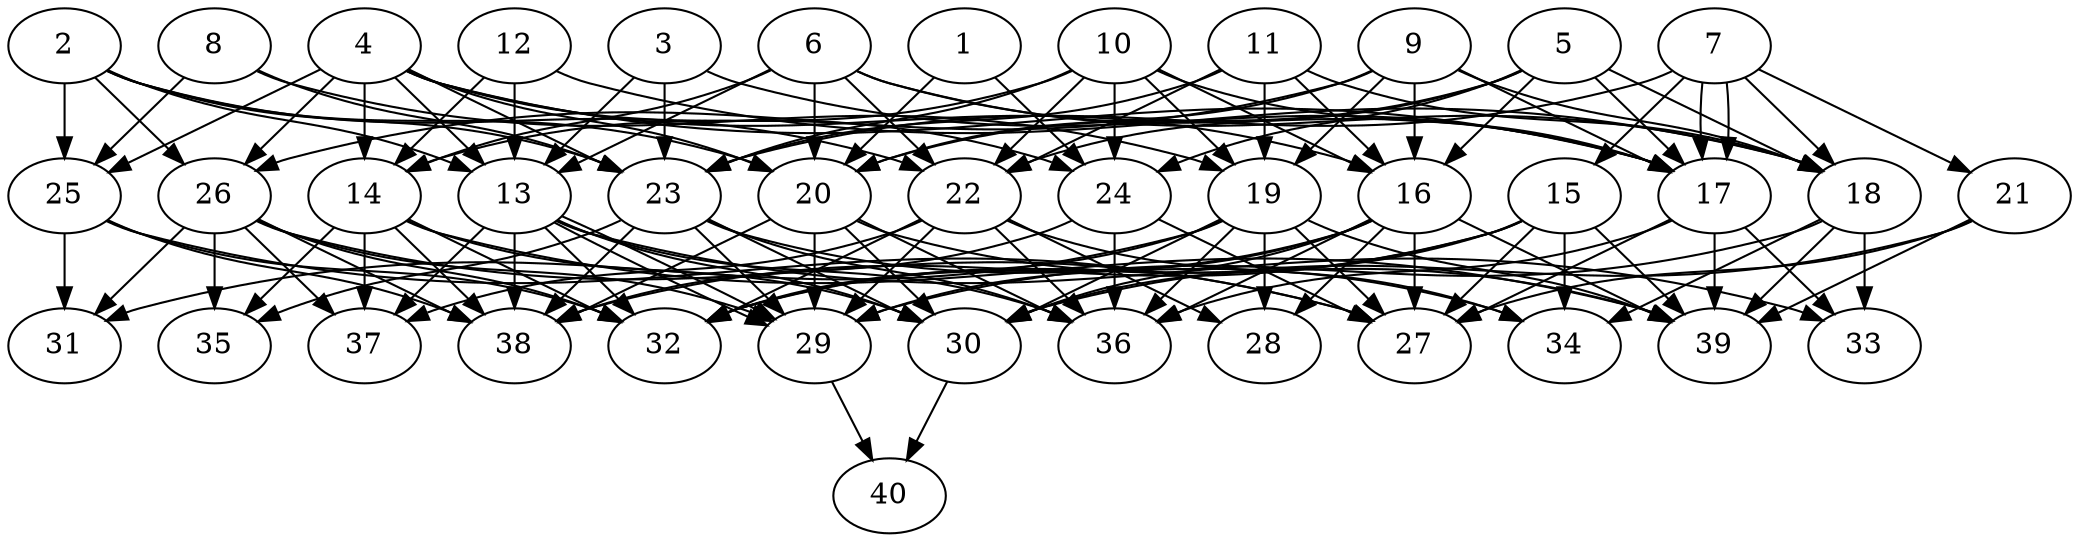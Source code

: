 // DAG automatically generated by daggen at Thu Oct  3 14:06:49 2019
// ./daggen --dot -n 40 --ccr 0.4 --fat 0.7 --regular 0.7 --density 0.6 --mindata 5242880 --maxdata 52428800 
digraph G {
  1 [size="95221760", alpha="0.16", expect_size="38088704"] 
  1 -> 20 [size ="38088704"]
  1 -> 24 [size ="38088704"]
  2 [size="130452480", alpha="0.18", expect_size="52180992"] 
  2 -> 13 [size ="52180992"]
  2 -> 20 [size ="52180992"]
  2 -> 22 [size ="52180992"]
  2 -> 23 [size ="52180992"]
  2 -> 25 [size ="52180992"]
  2 -> 26 [size ="52180992"]
  3 [size="80560640", alpha="0.07", expect_size="32224256"] 
  3 -> 13 [size ="32224256"]
  3 -> 17 [size ="32224256"]
  3 -> 23 [size ="32224256"]
  4 [size="104540160", alpha="0.15", expect_size="41816064"] 
  4 -> 13 [size ="41816064"]
  4 -> 14 [size ="41816064"]
  4 -> 16 [size ="41816064"]
  4 -> 17 [size ="41816064"]
  4 -> 20 [size ="41816064"]
  4 -> 23 [size ="41816064"]
  4 -> 24 [size ="41816064"]
  4 -> 25 [size ="41816064"]
  4 -> 26 [size ="41816064"]
  5 [size="61770240", alpha="0.14", expect_size="24708096"] 
  5 -> 16 [size ="24708096"]
  5 -> 17 [size ="24708096"]
  5 -> 18 [size ="24708096"]
  5 -> 20 [size ="24708096"]
  5 -> 22 [size ="24708096"]
  5 -> 24 [size ="24708096"]
  6 [size="56314880", alpha="0.01", expect_size="22525952"] 
  6 -> 13 [size ="22525952"]
  6 -> 14 [size ="22525952"]
  6 -> 17 [size ="22525952"]
  6 -> 18 [size ="22525952"]
  6 -> 20 [size ="22525952"]
  6 -> 22 [size ="22525952"]
  7 [size="123781120", alpha="0.08", expect_size="49512448"] 
  7 -> 15 [size ="49512448"]
  7 -> 17 [size ="49512448"]
  7 -> 17 [size ="49512448"]
  7 -> 18 [size ="49512448"]
  7 -> 21 [size ="49512448"]
  7 -> 23 [size ="49512448"]
  8 [size="121118720", alpha="0.03", expect_size="48447488"] 
  8 -> 19 [size ="48447488"]
  8 -> 23 [size ="48447488"]
  8 -> 25 [size ="48447488"]
  9 [size="105036800", alpha="0.04", expect_size="42014720"] 
  9 -> 16 [size ="42014720"]
  9 -> 17 [size ="42014720"]
  9 -> 18 [size ="42014720"]
  9 -> 19 [size ="42014720"]
  9 -> 20 [size ="42014720"]
  9 -> 26 [size ="42014720"]
  10 [size="37271040", alpha="0.16", expect_size="14908416"] 
  10 -> 14 [size ="14908416"]
  10 -> 16 [size ="14908416"]
  10 -> 17 [size ="14908416"]
  10 -> 19 [size ="14908416"]
  10 -> 22 [size ="14908416"]
  10 -> 23 [size ="14908416"]
  10 -> 24 [size ="14908416"]
  11 [size="123755520", alpha="0.06", expect_size="49502208"] 
  11 -> 16 [size ="49502208"]
  11 -> 18 [size ="49502208"]
  11 -> 19 [size ="49502208"]
  11 -> 22 [size ="49502208"]
  11 -> 23 [size ="49502208"]
  12 [size="101944320", alpha="0.13", expect_size="40777728"] 
  12 -> 13 [size ="40777728"]
  12 -> 14 [size ="40777728"]
  12 -> 18 [size ="40777728"]
  13 [size="92065280", alpha="0.10", expect_size="36826112"] 
  13 -> 29 [size ="36826112"]
  13 -> 29 [size ="36826112"]
  13 -> 30 [size ="36826112"]
  13 -> 32 [size ="36826112"]
  13 -> 33 [size ="36826112"]
  13 -> 36 [size ="36826112"]
  13 -> 37 [size ="36826112"]
  13 -> 38 [size ="36826112"]
  14 [size="15585280", alpha="0.06", expect_size="6234112"] 
  14 -> 30 [size ="6234112"]
  14 -> 32 [size ="6234112"]
  14 -> 35 [size ="6234112"]
  14 -> 37 [size ="6234112"]
  14 -> 38 [size ="6234112"]
  14 -> 39 [size ="6234112"]
  15 [size="104775680", alpha="0.20", expect_size="41910272"] 
  15 -> 27 [size ="41910272"]
  15 -> 30 [size ="41910272"]
  15 -> 32 [size ="41910272"]
  15 -> 34 [size ="41910272"]
  15 -> 38 [size ="41910272"]
  15 -> 39 [size ="41910272"]
  16 [size="66631680", alpha="0.16", expect_size="26652672"] 
  16 -> 27 [size ="26652672"]
  16 -> 28 [size ="26652672"]
  16 -> 29 [size ="26652672"]
  16 -> 30 [size ="26652672"]
  16 -> 32 [size ="26652672"]
  16 -> 36 [size ="26652672"]
  16 -> 39 [size ="26652672"]
  17 [size="74252800", alpha="0.20", expect_size="29701120"] 
  17 -> 27 [size ="29701120"]
  17 -> 33 [size ="29701120"]
  17 -> 36 [size ="29701120"]
  17 -> 39 [size ="29701120"]
  18 [size="120360960", alpha="0.15", expect_size="48144384"] 
  18 -> 29 [size ="48144384"]
  18 -> 33 [size ="48144384"]
  18 -> 34 [size ="48144384"]
  18 -> 39 [size ="48144384"]
  19 [size="21888000", alpha="0.08", expect_size="8755200"] 
  19 -> 27 [size ="8755200"]
  19 -> 28 [size ="8755200"]
  19 -> 30 [size ="8755200"]
  19 -> 31 [size ="8755200"]
  19 -> 32 [size ="8755200"]
  19 -> 36 [size ="8755200"]
  19 -> 39 [size ="8755200"]
  20 [size="43709440", alpha="0.15", expect_size="17483776"] 
  20 -> 29 [size ="17483776"]
  20 -> 30 [size ="17483776"]
  20 -> 36 [size ="17483776"]
  20 -> 38 [size ="17483776"]
  20 -> 39 [size ="17483776"]
  21 [size="19578880", alpha="0.16", expect_size="7831552"] 
  21 -> 27 [size ="7831552"]
  21 -> 30 [size ="7831552"]
  21 -> 39 [size ="7831552"]
  22 [size="54251520", alpha="0.18", expect_size="21700608"] 
  22 -> 28 [size ="21700608"]
  22 -> 29 [size ="21700608"]
  22 -> 32 [size ="21700608"]
  22 -> 34 [size ="21700608"]
  22 -> 36 [size ="21700608"]
  22 -> 37 [size ="21700608"]
  23 [size="14937600", alpha="0.10", expect_size="5975040"] 
  23 -> 29 [size ="5975040"]
  23 -> 30 [size ="5975040"]
  23 -> 34 [size ="5975040"]
  23 -> 35 [size ="5975040"]
  23 -> 36 [size ="5975040"]
  23 -> 38 [size ="5975040"]
  24 [size="76743680", alpha="0.18", expect_size="30697472"] 
  24 -> 27 [size ="30697472"]
  24 -> 36 [size ="30697472"]
  24 -> 38 [size ="30697472"]
  25 [size="109214720", alpha="0.14", expect_size="43685888"] 
  25 -> 27 [size ="43685888"]
  25 -> 31 [size ="43685888"]
  25 -> 32 [size ="43685888"]
  25 -> 38 [size ="43685888"]
  26 [size="106424320", alpha="0.18", expect_size="42569728"] 
  26 -> 27 [size ="42569728"]
  26 -> 29 [size ="42569728"]
  26 -> 31 [size ="42569728"]
  26 -> 32 [size ="42569728"]
  26 -> 35 [size ="42569728"]
  26 -> 37 [size ="42569728"]
  26 -> 38 [size ="42569728"]
  27 [size="81981440", alpha="0.01", expect_size="32792576"] 
  28 [size="81553920", alpha="0.01", expect_size="32621568"] 
  29 [size="51934720", alpha="0.18", expect_size="20773888"] 
  29 -> 40 [size ="20773888"]
  30 [size="98478080", alpha="0.18", expect_size="39391232"] 
  30 -> 40 [size ="39391232"]
  31 [size="70146560", alpha="0.17", expect_size="28058624"] 
  32 [size="49054720", alpha="0.11", expect_size="19621888"] 
  33 [size="34580480", alpha="0.19", expect_size="13832192"] 
  34 [size="94182400", alpha="0.07", expect_size="37672960"] 
  35 [size="83361280", alpha="0.11", expect_size="33344512"] 
  36 [size="50780160", alpha="0.03", expect_size="20312064"] 
  37 [size="39654400", alpha="0.06", expect_size="15861760"] 
  38 [size="42688000", alpha="0.07", expect_size="17075200"] 
  39 [size="49932800", alpha="0.10", expect_size="19973120"] 
  40 [size="35356160", alpha="0.18", expect_size="14142464"] 
}
